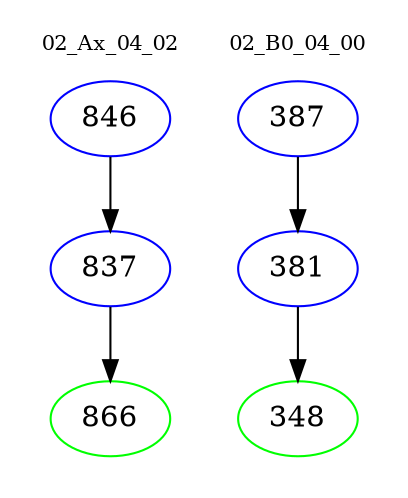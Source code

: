 digraph{
subgraph cluster_0 {
color = white
label = "02_Ax_04_02";
fontsize=10;
T0_846 [label="846", color="blue"]
T0_846 -> T0_837 [color="black"]
T0_837 [label="837", color="blue"]
T0_837 -> T0_866 [color="black"]
T0_866 [label="866", color="green"]
}
subgraph cluster_1 {
color = white
label = "02_B0_04_00";
fontsize=10;
T1_387 [label="387", color="blue"]
T1_387 -> T1_381 [color="black"]
T1_381 [label="381", color="blue"]
T1_381 -> T1_348 [color="black"]
T1_348 [label="348", color="green"]
}
}
